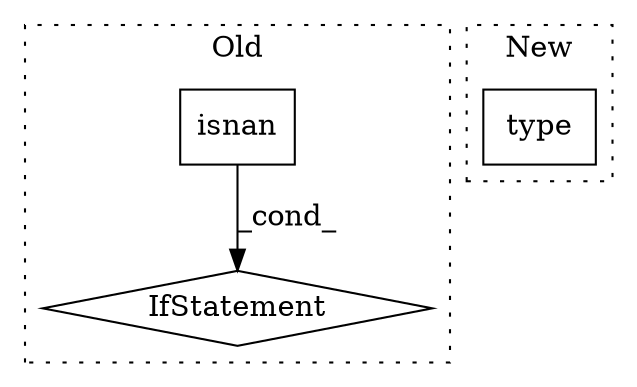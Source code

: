 digraph G {
subgraph cluster0 {
1 [label="isnan" a="32" s="1438,1445" l="6,1" shape="box"];
3 [label="IfStatement" a="25" s="1429,1461" l="4,2" shape="diamond"];
label = "Old";
style="dotted";
}
subgraph cluster1 {
2 [label="type" a="32" s="1394,1407" l="5,1" shape="box"];
label = "New";
style="dotted";
}
1 -> 3 [label="_cond_"];
}